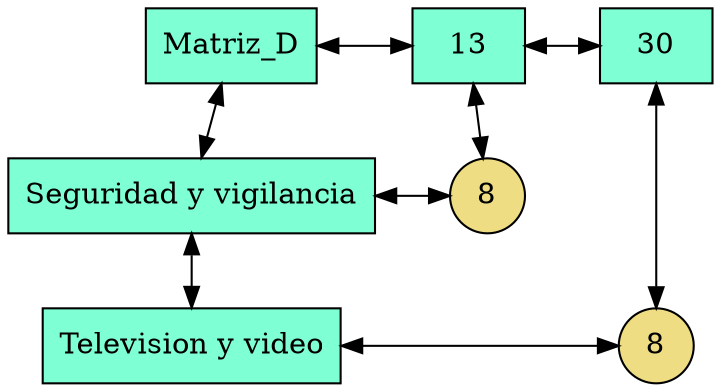 digraph {
rankdir = BT;
node [shape=rectangle style=filled];
graph[ nodesep = 0.5];
{ rank=same; nodoMatriz_D; nodo13;}
 { rank=same; nodo13; nodo30;}
 { rank=same; nodoSeguridad_y_vigilancia; nodo13Seguridad_y_vigilancia;}
 { rank=same; nodoTelevision_y_video; nodo30Television_y_video;}
 nodoMatriz_D [label="Matriz_D" fillcolor=aquamarine]
nodo13 [label="13" fillcolor=aquamarine]
nodoMatriz_D->nodo13 [dir=both]
nodo30 [label="30" fillcolor=aquamarine]
nodo13->nodo30 [dir=both]
nodoSeguridad_y_vigilancia [label="Seguridad y vigilancia" fillcolor=aquamarine]
nodoSeguridad_y_vigilancia->nodoMatriz_D [dir=both]
nodoTelevision_y_video [label="Television y video" fillcolor=aquamarine]
nodoTelevision_y_video->nodoSeguridad_y_vigilancia [dir=both]
nodo13Seguridad_y_vigilancia [label="8" shape=circle fillcolor=lightgoldenrod]
nodo13Seguridad_y_vigilancia->nodo13 [dir=both]
nodoSeguridad_y_vigilancia->nodo13Seguridad_y_vigilancia [constraint=false; dir=both]
nodo30Television_y_video [label="8" shape=circle fillcolor=lightgoldenrod]
nodo30Television_y_video->nodo30 [dir=both]
nodoTelevision_y_video->nodo30Television_y_video [constraint=false; dir=both]
{ rank=same; nodoMatriz_D; nodo13; nodo30; }
 }